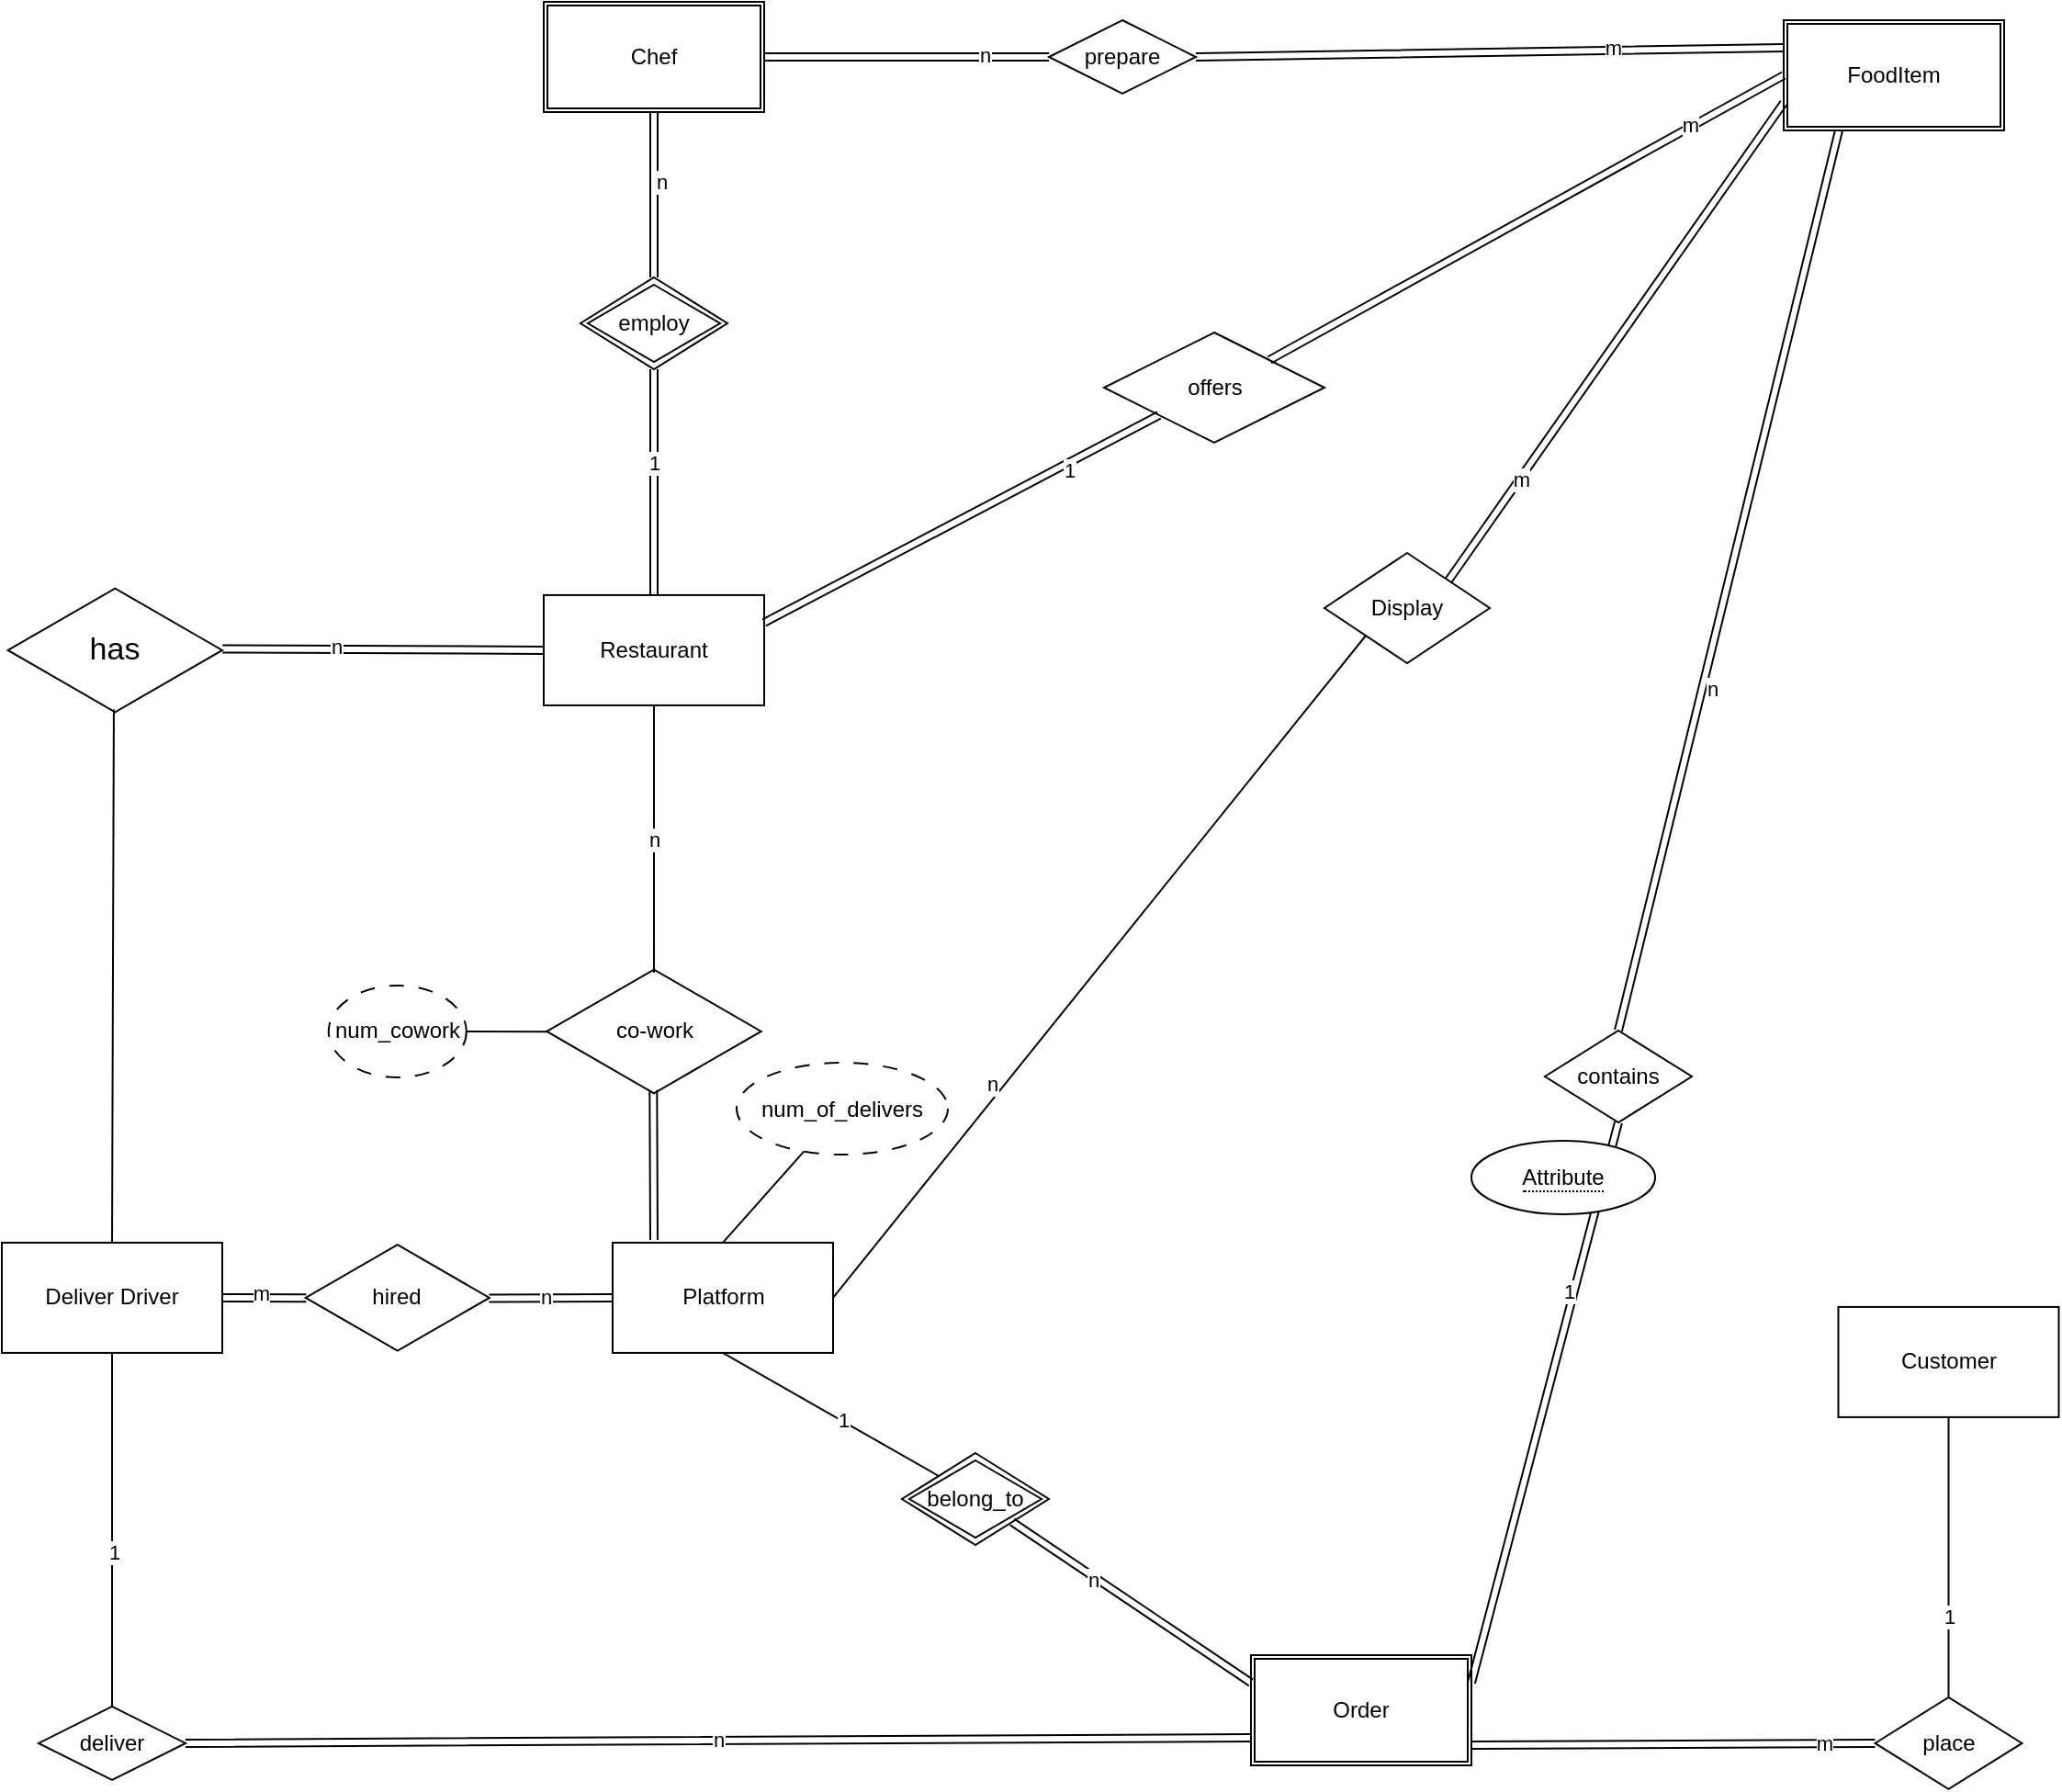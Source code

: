 <mxfile version="26.1.0">
  <diagram name="第 1 页" id="MMufTPd5Sj8PvxqMtKRT">
    <mxGraphModel dx="274" dy="159" grid="1" gridSize="10" guides="1" tooltips="1" connect="1" arrows="1" fold="1" page="1" pageScale="1" pageWidth="1654" pageHeight="1169" math="0" shadow="0">
      <root>
        <mxCell id="0" />
        <mxCell id="1" parent="0" />
        <mxCell id="InkfnJQ6Ur_ESFkkAOH5-1" value="Restaurant" style="rounded=0;whiteSpace=wrap;html=1;" vertex="1" parent="1">
          <mxGeometry x="385" y="372.96" width="120" height="60" as="geometry" />
        </mxCell>
        <mxCell id="InkfnJQ6Ur_ESFkkAOH5-16" value="Deliver Driver" style="rounded=0;whiteSpace=wrap;html=1;" vertex="1" parent="1">
          <mxGeometry x="90" y="725.46" width="120" height="60" as="geometry" />
        </mxCell>
        <mxCell id="InkfnJQ6Ur_ESFkkAOH5-27" value="Customer" style="rounded=0;whiteSpace=wrap;html=1;" vertex="1" parent="1">
          <mxGeometry x="1089.74" y="760.46" width="120" height="60" as="geometry" />
        </mxCell>
        <mxCell id="InkfnJQ6Ur_ESFkkAOH5-44" value="Platform" style="rounded=0;whiteSpace=wrap;html=1;" vertex="1" parent="1">
          <mxGeometry x="422.5" y="725.46" width="120" height="60" as="geometry" />
        </mxCell>
        <mxCell id="InkfnJQ6Ur_ESFkkAOH5-51" value="num_of_delivers" style="ellipse;whiteSpace=wrap;html=1;dashed=1;dashPattern=8 8;" vertex="1" parent="1">
          <mxGeometry x="490" y="627.52" width="115" height="50" as="geometry" />
        </mxCell>
        <mxCell id="InkfnJQ6Ur_ESFkkAOH5-52" value="" style="endArrow=none;html=1;rounded=0;entryX=0.5;entryY=0;entryDx=0;entryDy=0;" edge="1" parent="1" source="InkfnJQ6Ur_ESFkkAOH5-51" target="InkfnJQ6Ur_ESFkkAOH5-44">
          <mxGeometry width="50" height="50" relative="1" as="geometry">
            <mxPoint x="395" y="835.46" as="sourcePoint" />
            <mxPoint x="445" y="785.46" as="targetPoint" />
          </mxGeometry>
        </mxCell>
        <mxCell id="InkfnJQ6Ur_ESFkkAOH5-53" value="Order" style="shape=ext;double=1;rounded=0;whiteSpace=wrap;html=1;" vertex="1" parent="1">
          <mxGeometry x="770" y="950" width="120" height="60" as="geometry" />
        </mxCell>
        <mxCell id="InkfnJQ6Ur_ESFkkAOH5-61" value="Chef" style="shape=ext;double=1;rounded=0;whiteSpace=wrap;html=1;" vertex="1" parent="1">
          <mxGeometry x="385" y="50.0" width="120" height="60" as="geometry" />
        </mxCell>
        <mxCell id="InkfnJQ6Ur_ESFkkAOH5-70" value="&lt;font style=&quot;font-size: 17px;&quot;&gt;has&lt;/font&gt;" style="html=1;whiteSpace=wrap;aspect=fixed;shape=isoRectangle;" vertex="1" parent="1">
          <mxGeometry x="93.33" y="367.96" width="116.67" height="70" as="geometry" />
        </mxCell>
        <mxCell id="InkfnJQ6Ur_ESFkkAOH5-71" value="" style="endArrow=none;html=1;rounded=0;exitX=0.494;exitY=0.962;exitDx=0;exitDy=0;exitPerimeter=0;entryX=0.5;entryY=0;entryDx=0;entryDy=0;" edge="1" parent="1" source="InkfnJQ6Ur_ESFkkAOH5-70" target="InkfnJQ6Ur_ESFkkAOH5-16">
          <mxGeometry width="50" height="50" relative="1" as="geometry">
            <mxPoint x="830" y="585.46" as="sourcePoint" />
            <mxPoint x="880" y="535.46" as="targetPoint" />
          </mxGeometry>
        </mxCell>
        <mxCell id="InkfnJQ6Ur_ESFkkAOH5-73" value="hired" style="html=1;whiteSpace=wrap;aspect=fixed;shape=isoRectangle;" vertex="1" parent="1">
          <mxGeometry x="255.41" y="725.46" width="100" height="60" as="geometry" />
        </mxCell>
        <mxCell id="InkfnJQ6Ur_ESFkkAOH5-74" value="" style="endArrow=none;html=1;rounded=0;shape=link;entryX=1;entryY=0.5;entryDx=0;entryDy=0;exitX=0.003;exitY=0.503;exitDx=0;exitDy=0;exitPerimeter=0;" edge="1" parent="1" source="InkfnJQ6Ur_ESFkkAOH5-73" target="InkfnJQ6Ur_ESFkkAOH5-16">
          <mxGeometry width="50" height="50" relative="1" as="geometry">
            <mxPoint x="256" y="753" as="sourcePoint" />
            <mxPoint x="140" y="780" as="targetPoint" />
          </mxGeometry>
        </mxCell>
        <mxCell id="InkfnJQ6Ur_ESFkkAOH5-75" value="m" style="edgeLabel;html=1;align=center;verticalAlign=middle;resizable=0;points=[];" vertex="1" connectable="0" parent="InkfnJQ6Ur_ESFkkAOH5-74">
          <mxGeometry x="0.089" y="-3" relative="1" as="geometry">
            <mxPoint as="offset" />
          </mxGeometry>
        </mxCell>
        <mxCell id="InkfnJQ6Ur_ESFkkAOH5-76" value="" style="endArrow=none;html=1;rounded=0;exitX=0;exitY=0.5;exitDx=0;exitDy=0;shape=link;entryX=0.998;entryY=0.504;entryDx=0;entryDy=0;entryPerimeter=0;" edge="1" parent="1" source="InkfnJQ6Ur_ESFkkAOH5-44" target="InkfnJQ6Ur_ESFkkAOH5-73">
          <mxGeometry width="50" height="50" relative="1" as="geometry">
            <mxPoint x="770" y="705.46" as="sourcePoint" />
            <mxPoint x="91" y="908" as="targetPoint" />
          </mxGeometry>
        </mxCell>
        <mxCell id="InkfnJQ6Ur_ESFkkAOH5-77" value="n" style="edgeLabel;html=1;align=center;verticalAlign=middle;resizable=0;points=[];" vertex="1" connectable="0" parent="InkfnJQ6Ur_ESFkkAOH5-76">
          <mxGeometry x="0.106" y="-1" relative="1" as="geometry">
            <mxPoint as="offset" />
          </mxGeometry>
        </mxCell>
        <mxCell id="InkfnJQ6Ur_ESFkkAOH5-78" value="FoodItem&lt;span style=&quot;caret-color: rgba(0, 0, 0, 0); color: rgba(0, 0, 0, 0); font-family: monospace; font-size: 0px; text-align: start; white-space: nowrap;&quot;&gt;%3CmxGraphModel%3E%3Croot%3E%3CmxCell%20id%3D%220%22%2F%3E%3CmxCell%20id%3D%221%22%20parent%3D%220%22%2F%3E%3CmxCell%20id%3D%222%22%20value%3D%22Platform%22%20style%3D%22rounded%3D0%3BwhiteSpace%3Dwrap%3Bhtml%3D1%3B%22%20vertex%3D%221%22%20parent%3D%221%22%3E%3CmxGeometry%20x%3D%22152.5%22%20y%3D%22382.5%22%20width%3D%22120%22%20height%3D%2260%22%20as%3D%22geometry%22%2F%3E%3C%2FmxCell%3E%3CmxCell%20id%3D%223%22%20value%3D%22%26lt%3Bu%26gt%3Bplatform_id%26lt%3B%2Fu%26gt%3B%22%20style%3D%22ellipse%3BwhiteSpace%3Dwrap%3Bhtml%3D1%3B%22%20vertex%3D%221%22%20parent%3D%221%22%3E%3CmxGeometry%20x%3D%22265%22%20y%3D%22297.5%22%20width%3D%2275%22%20height%3D%2250%22%20as%3D%22geometry%22%2F%3E%3C%2FmxCell%3E%3CmxCell%20id%3D%224%22%20value%3D%22%22%20style%3D%22endArrow%3Dnone%3Bhtml%3D1%3Brounded%3D0%3BentryX%3D0.5%3BentryY%3D1%3BentryDx%3D0%3BentryDy%3D0%3BexitX%3D0.75%3BexitY%3D0%3BexitDx%3D0%3BexitDy%3D0%3B%22%20edge%3D%221%22%20source%3D%222%22%20target%3D%223%22%20parent%3D%221%22%3E%3CmxGeometry%20width%3D%2250%22%20height%3D%2250%22%20relative%3D%221%22%20as%3D%22geometry%22%3E%3CmxPoint%20x%3D%22135%22%20y%3D%22392.5%22%20as%3D%22sourcePoint%22%2F%3E%3CmxPoint%20x%3D%22275%22%20y%3D%22432.5%22%20as%3D%22targetPoint%22%2F%3E%3C%2FmxGeometry%3E%3C%2FmxCell%3E%3CmxCell%20id%3D%225%22%20value%3D%22name%22%20style%3D%22ellipse%3BwhiteSpace%3Dwrap%3Bhtml%3D1%3B%22%20vertex%3D%221%22%20parent%3D%221%22%3E%3CmxGeometry%20x%3D%2292.5%22%20y%3D%22297.5%22%20width%3D%2275%22%20height%3D%2250%22%20as%3D%22geometry%22%2F%3E%3C%2FmxCell%3E%3CmxCell%20id%3D%226%22%20value%3D%22website%22%20style%3D%22ellipse%3BwhiteSpace%3Dwrap%3Bhtml%3D1%3B%22%20vertex%3D%221%22%20parent%3D%221%22%3E%3CmxGeometry%20x%3D%22175%22%20y%3D%22297.5%22%20width%3D%2275%22%20height%3D%2250%22%20as%3D%22geometry%22%2F%3E%3C%2FmxCell%3E%3CmxCell%20id%3D%227%22%20value%3D%22%22%20style%3D%22endArrow%3Dnone%3Bhtml%3D1%3Brounded%3D0%3BentryX%3D0.5%3BentryY%3D1%3BentryDx%3D0%3BentryDy%3D0%3BexitX%3D0.333%3BexitY%3D0%3BexitDx%3D0%3BexitDy%3D0%3BexitPerimeter%3D0%3B%22%20edge%3D%221%22%20source%3D%222%22%20target%3D%225%22%20parent%3D%221%22%3E%3CmxGeometry%20width%3D%2250%22%20height%3D%2250%22%20relative%3D%221%22%20as%3D%22geometry%22%3E%3CmxPoint%20x%3D%22175%22%20y%3D%22402.5%22%20as%3D%22sourcePoint%22%2F%3E%3CmxPoint%20x%3D%22225%22%20y%3D%22352.5%22%20as%3D%22targetPoint%22%2F%3E%3C%2FmxGeometry%3E%3C%2FmxCell%3E%3CmxCell%20id%3D%228%22%20value%3D%22%22%20style%3D%22endArrow%3Dnone%3Bhtml%3D1%3Brounded%3D0%3BentryX%3D0.5%3BentryY%3D1%3BentryDx%3D0%3BentryDy%3D0%3BexitX%3D0.5%3BexitY%3D0%3BexitDx%3D0%3BexitDy%3D0%3B%22%20edge%3D%221%22%20source%3D%222%22%20target%3D%226%22%20parent%3D%221%22%3E%3CmxGeometry%20width%3D%2250%22%20height%3D%2250%22%20relative%3D%221%22%20as%3D%22geometry%22%3E%3CmxPoint%20x%3D%22175%22%20y%3D%22403.5%22%20as%3D%22sourcePoint%22%2F%3E%3CmxPoint%20x%3D%22205.983%22%20y%3D%22326.178%22%20as%3D%22targetPoint%22%2F%3E%3C%2FmxGeometry%3E%3C%2FmxCell%3E%3CmxCell%20id%3D%229%22%20value%3D%22num_of_delivers%22%20style%3D%22ellipse%3BwhiteSpace%3Dwrap%3Bhtml%3D1%3B%22%20vertex%3D%221%22%20parent%3D%221%22%3E%3CmxGeometry%20y%3D%22387.5%22%20width%3D%22115%22%20height%3D%2250%22%20as%3D%22geometry%22%2F%3E%3C%2FmxCell%3E%3CmxCell%20id%3D%2210%22%20value%3D%22%22%20style%3D%22endArrow%3Dnone%3Bhtml%3D1%3Brounded%3D0%3BentryX%3D0%3BentryY%3D0.5%3BentryDx%3D0%3BentryDy%3D0%3B%22%20edge%3D%221%22%20source%3D%229%22%20target%3D%222%22%20parent%3D%221%22%3E%3CmxGeometry%20width%3D%2250%22%20height%3D%2250%22%20relative%3D%221%22%20as%3D%22geometry%22%3E%3CmxPoint%20x%3D%22125%22%20y%3D%22492.5%22%20as%3D%22sourcePoint%22%2F%3E%3CmxPoint%20x%3D%22175%22%20y%3D%22442.5%22%20as%3D%22targetPoint%22%2F%3E%3C%2FmxGeometry%3E%3C%2FmxCell%3E%3C%2Froot%3E%3C%2FmxGraphModel%3E&lt;/span&gt;" style="shape=ext;double=1;rounded=0;whiteSpace=wrap;html=1;" vertex="1" parent="1">
          <mxGeometry x="1060.0" y="60.0" width="120" height="60" as="geometry" />
        </mxCell>
        <mxCell id="InkfnJQ6Ur_ESFkkAOH5-97" value="co-work" style="html=1;whiteSpace=wrap;aspect=fixed;shape=isoRectangle;" vertex="1" parent="1">
          <mxGeometry x="386.67" y="575.46" width="116.67" height="70" as="geometry" />
        </mxCell>
        <mxCell id="InkfnJQ6Ur_ESFkkAOH5-98" value="n" style="endArrow=none;html=1;rounded=0;exitX=0.5;exitY=1;exitDx=0;exitDy=0;entryX=0.5;entryY=0.044;entryDx=0;entryDy=0;entryPerimeter=0;" edge="1" parent="1" source="InkfnJQ6Ur_ESFkkAOH5-1" target="InkfnJQ6Ur_ESFkkAOH5-97">
          <mxGeometry width="50" height="50" relative="1" as="geometry">
            <mxPoint x="660" y="657.96" as="sourcePoint" />
            <mxPoint x="710" y="607.96" as="targetPoint" />
          </mxGeometry>
        </mxCell>
        <mxCell id="InkfnJQ6Ur_ESFkkAOH5-99" value="" style="endArrow=none;html=1;rounded=0;shape=link;entryX=0.497;entryY=0.956;entryDx=0;entryDy=0;entryPerimeter=0;" edge="1" parent="1" target="InkfnJQ6Ur_ESFkkAOH5-97">
          <mxGeometry width="50" height="50" relative="1" as="geometry">
            <mxPoint x="445" y="724" as="sourcePoint" />
            <mxPoint x="445" y="650" as="targetPoint" />
          </mxGeometry>
        </mxCell>
        <mxCell id="InkfnJQ6Ur_ESFkkAOH5-101" value="num_cowork" style="ellipse;whiteSpace=wrap;html=1;dashed=1;dashPattern=8 8;" vertex="1" parent="1">
          <mxGeometry x="267.91" y="585.46" width="75" height="50" as="geometry" />
        </mxCell>
        <mxCell id="InkfnJQ6Ur_ESFkkAOH5-102" value="" style="endArrow=none;html=1;rounded=0;entryX=1;entryY=0.5;entryDx=0;entryDy=0;exitX=0;exitY=0.503;exitDx=0;exitDy=0;exitPerimeter=0;" edge="1" parent="1" source="InkfnJQ6Ur_ESFkkAOH5-97" target="InkfnJQ6Ur_ESFkkAOH5-101">
          <mxGeometry width="50" height="50" relative="1" as="geometry">
            <mxPoint x="266" y="674.96" as="sourcePoint" />
            <mxPoint x="820" y="627.96" as="targetPoint" />
          </mxGeometry>
        </mxCell>
        <mxCell id="InkfnJQ6Ur_ESFkkAOH5-107" value="belong_to" style="rhombus;double=1;whiteSpace=wrap;html=1;" vertex="1" parent="1">
          <mxGeometry x="580" y="840" width="80" height="50" as="geometry" />
        </mxCell>
        <mxCell id="InkfnJQ6Ur_ESFkkAOH5-108" value="" style="endArrow=none;html=1;rounded=0;exitX=0;exitY=0;exitDx=0;exitDy=0;entryX=0.5;entryY=1;entryDx=0;entryDy=0;" edge="1" parent="1" source="InkfnJQ6Ur_ESFkkAOH5-107" target="InkfnJQ6Ur_ESFkkAOH5-44">
          <mxGeometry width="50" height="50" relative="1" as="geometry">
            <mxPoint x="640" y="865.46" as="sourcePoint" />
            <mxPoint x="690" y="815.46" as="targetPoint" />
          </mxGeometry>
        </mxCell>
        <mxCell id="InkfnJQ6Ur_ESFkkAOH5-109" value="1" style="edgeLabel;html=1;align=center;verticalAlign=middle;resizable=0;points=[];" vertex="1" connectable="0" parent="InkfnJQ6Ur_ESFkkAOH5-108">
          <mxGeometry x="-0.107" y="-1" relative="1" as="geometry">
            <mxPoint as="offset" />
          </mxGeometry>
        </mxCell>
        <mxCell id="InkfnJQ6Ur_ESFkkAOH5-110" value="" style="endArrow=none;html=1;rounded=0;exitX=1;exitY=1;exitDx=0;exitDy=0;entryX=0;entryY=0.25;entryDx=0;entryDy=0;shape=link;" edge="1" parent="1" source="InkfnJQ6Ur_ESFkkAOH5-107" target="InkfnJQ6Ur_ESFkkAOH5-53">
          <mxGeometry width="50" height="50" relative="1" as="geometry">
            <mxPoint x="600" y="867.96" as="sourcePoint" />
            <mxPoint x="650" y="817.96" as="targetPoint" />
          </mxGeometry>
        </mxCell>
        <mxCell id="InkfnJQ6Ur_ESFkkAOH5-111" value="n" style="edgeLabel;html=1;align=center;verticalAlign=middle;resizable=0;points=[];" vertex="1" connectable="0" parent="InkfnJQ6Ur_ESFkkAOH5-110">
          <mxGeometry x="-0.312" y="-1" relative="1" as="geometry">
            <mxPoint as="offset" />
          </mxGeometry>
        </mxCell>
        <mxCell id="InkfnJQ6Ur_ESFkkAOH5-112" value="offers" style="rhombus;&#xa;whiteSpace=wrap;html=1;" vertex="1" parent="1">
          <mxGeometry x="690" y="230.0" width="120" height="60" as="geometry" />
        </mxCell>
        <mxCell id="InkfnJQ6Ur_ESFkkAOH5-113" value="" style="endArrow=none;html=1;rounded=0;exitX=1;exitY=0.25;exitDx=0;exitDy=0;entryX=0;entryY=1;entryDx=0;entryDy=0;shape=link;" edge="1" parent="1" source="InkfnJQ6Ur_ESFkkAOH5-1" target="InkfnJQ6Ur_ESFkkAOH5-112">
          <mxGeometry width="50" height="50" relative="1" as="geometry">
            <mxPoint x="800" y="407.96" as="sourcePoint" />
            <mxPoint x="750" y="157.96" as="targetPoint" />
          </mxGeometry>
        </mxCell>
        <mxCell id="InkfnJQ6Ur_ESFkkAOH5-114" value="1" style="edgeLabel;html=1;align=center;verticalAlign=middle;resizable=0;points=[];" vertex="1" connectable="0" parent="InkfnJQ6Ur_ESFkkAOH5-113">
          <mxGeometry x="0.529" y="-4" relative="1" as="geometry">
            <mxPoint as="offset" />
          </mxGeometry>
        </mxCell>
        <mxCell id="InkfnJQ6Ur_ESFkkAOH5-115" value="" style="endArrow=none;html=1;rounded=0;exitX=1;exitY=0;exitDx=0;exitDy=0;entryX=0;entryY=0.5;entryDx=0;entryDy=0;shape=link;" edge="1" parent="1" source="InkfnJQ6Ur_ESFkkAOH5-112" target="InkfnJQ6Ur_ESFkkAOH5-78">
          <mxGeometry width="50" height="50" relative="1" as="geometry">
            <mxPoint x="1269.28" y="270.46" as="sourcePoint" />
            <mxPoint x="1276.78" y="60.46" as="targetPoint" />
          </mxGeometry>
        </mxCell>
        <mxCell id="InkfnJQ6Ur_ESFkkAOH5-116" value="m" style="edgeLabel;html=1;align=center;verticalAlign=middle;resizable=0;points=[];" vertex="1" connectable="0" parent="InkfnJQ6Ur_ESFkkAOH5-115">
          <mxGeometry x="0.637" y="1" relative="1" as="geometry">
            <mxPoint as="offset" />
          </mxGeometry>
        </mxCell>
        <mxCell id="InkfnJQ6Ur_ESFkkAOH5-117" value="contains" style="rhombus;whiteSpace=wrap;html=1;" vertex="1" parent="1">
          <mxGeometry x="930" y="610" width="80" height="50" as="geometry" />
        </mxCell>
        <mxCell id="InkfnJQ6Ur_ESFkkAOH5-118" value="" style="endArrow=none;html=1;rounded=0;exitX=1;exitY=0.25;exitDx=0;exitDy=0;entryX=0.5;entryY=1;entryDx=0;entryDy=0;shape=link;" edge="1" parent="1" source="InkfnJQ6Ur_ESFkkAOH5-53" target="InkfnJQ6Ur_ESFkkAOH5-117">
          <mxGeometry width="50" height="50" relative="1" as="geometry">
            <mxPoint x="1260" y="787.96" as="sourcePoint" />
            <mxPoint x="1310" y="737.96" as="targetPoint" />
          </mxGeometry>
        </mxCell>
        <mxCell id="InkfnJQ6Ur_ESFkkAOH5-119" value="1" style="edgeLabel;html=1;align=center;verticalAlign=middle;resizable=0;points=[];" vertex="1" connectable="0" parent="InkfnJQ6Ur_ESFkkAOH5-118">
          <mxGeometry x="0.393" y="3" relative="1" as="geometry">
            <mxPoint as="offset" />
          </mxGeometry>
        </mxCell>
        <mxCell id="InkfnJQ6Ur_ESFkkAOH5-120" value="" style="endArrow=none;html=1;rounded=0;exitX=0.25;exitY=1;exitDx=0;exitDy=0;entryX=0.5;entryY=0;entryDx=0;entryDy=0;shape=link;" edge="1" parent="1" source="InkfnJQ6Ur_ESFkkAOH5-78" target="InkfnJQ6Ur_ESFkkAOH5-117">
          <mxGeometry width="50" height="50" relative="1" as="geometry">
            <mxPoint x="1260" y="577.96" as="sourcePoint" />
            <mxPoint x="1310" y="527.96" as="targetPoint" />
          </mxGeometry>
        </mxCell>
        <mxCell id="InkfnJQ6Ur_ESFkkAOH5-121" value="n" style="edgeLabel;html=1;align=center;verticalAlign=middle;resizable=0;points=[];" vertex="1" connectable="0" parent="InkfnJQ6Ur_ESFkkAOH5-120">
          <mxGeometry x="0.233" y="5" relative="1" as="geometry">
            <mxPoint as="offset" />
          </mxGeometry>
        </mxCell>
        <mxCell id="InkfnJQ6Ur_ESFkkAOH5-122" value="employ" style="rhombus;whiteSpace=wrap;html=1;double=1;" vertex="1" parent="1">
          <mxGeometry x="405" y="200" width="80" height="50" as="geometry" />
        </mxCell>
        <mxCell id="InkfnJQ6Ur_ESFkkAOH5-123" value="" style="endArrow=none;html=1;rounded=0;exitX=0.5;exitY=0;exitDx=0;exitDy=0;entryX=0.5;entryY=1;entryDx=0;entryDy=0;shape=link;" edge="1" parent="1" source="InkfnJQ6Ur_ESFkkAOH5-122" target="InkfnJQ6Ur_ESFkkAOH5-61">
          <mxGeometry width="50" height="50" relative="1" as="geometry">
            <mxPoint x="470" y="357.96" as="sourcePoint" />
            <mxPoint x="380" y="187.96" as="targetPoint" />
          </mxGeometry>
        </mxCell>
        <mxCell id="InkfnJQ6Ur_ESFkkAOH5-124" value="n" style="edgeLabel;html=1;align=center;verticalAlign=middle;resizable=0;points=[];" vertex="1" connectable="0" parent="InkfnJQ6Ur_ESFkkAOH5-123">
          <mxGeometry x="0.17" y="-4" relative="1" as="geometry">
            <mxPoint as="offset" />
          </mxGeometry>
        </mxCell>
        <mxCell id="InkfnJQ6Ur_ESFkkAOH5-125" value="" style="endArrow=none;html=1;rounded=0;exitX=0.5;exitY=0;exitDx=0;exitDy=0;entryX=0.5;entryY=1;entryDx=0;entryDy=0;shape=link;" edge="1" parent="1" source="InkfnJQ6Ur_ESFkkAOH5-1" target="InkfnJQ6Ur_ESFkkAOH5-122">
          <mxGeometry width="50" height="50" relative="1" as="geometry">
            <mxPoint x="470" y="357.96" as="sourcePoint" />
            <mxPoint x="520" y="307.96" as="targetPoint" />
          </mxGeometry>
        </mxCell>
        <mxCell id="InkfnJQ6Ur_ESFkkAOH5-126" value="1" style="edgeLabel;html=1;align=center;verticalAlign=middle;resizable=0;points=[];" vertex="1" connectable="0" parent="InkfnJQ6Ur_ESFkkAOH5-125">
          <mxGeometry x="0.181" relative="1" as="geometry">
            <mxPoint as="offset" />
          </mxGeometry>
        </mxCell>
        <mxCell id="InkfnJQ6Ur_ESFkkAOH5-127" value="prepare" style="rhombus;whiteSpace=wrap;html=1;" vertex="1" parent="1">
          <mxGeometry x="660" y="60" width="80" height="40" as="geometry" />
        </mxCell>
        <mxCell id="InkfnJQ6Ur_ESFkkAOH5-128" value="" style="endArrow=none;html=1;rounded=0;exitX=1;exitY=0.5;exitDx=0;exitDy=0;entryX=0;entryY=0.5;entryDx=0;entryDy=0;shape=link;" edge="1" parent="1" source="InkfnJQ6Ur_ESFkkAOH5-61" target="InkfnJQ6Ur_ESFkkAOH5-127">
          <mxGeometry width="50" height="50" relative="1" as="geometry">
            <mxPoint x="620" y="197.96" as="sourcePoint" />
            <mxPoint x="670" y="147.96" as="targetPoint" />
          </mxGeometry>
        </mxCell>
        <mxCell id="InkfnJQ6Ur_ESFkkAOH5-129" value="n" style="edgeLabel;html=1;align=center;verticalAlign=middle;resizable=0;points=[];" vertex="1" connectable="0" parent="InkfnJQ6Ur_ESFkkAOH5-128">
          <mxGeometry x="0.545" y="1" relative="1" as="geometry">
            <mxPoint as="offset" />
          </mxGeometry>
        </mxCell>
        <mxCell id="InkfnJQ6Ur_ESFkkAOH5-130" value="" style="endArrow=none;html=1;rounded=0;exitX=1;exitY=0.5;exitDx=0;exitDy=0;entryX=0;entryY=0.25;entryDx=0;entryDy=0;shape=link;" edge="1" parent="1" source="InkfnJQ6Ur_ESFkkAOH5-127" target="InkfnJQ6Ur_ESFkkAOH5-78">
          <mxGeometry width="50" height="50" relative="1" as="geometry">
            <mxPoint x="850" y="197.96" as="sourcePoint" />
            <mxPoint x="1040" y="197.96" as="targetPoint" />
          </mxGeometry>
        </mxCell>
        <mxCell id="InkfnJQ6Ur_ESFkkAOH5-131" value="m" style="edgeLabel;html=1;align=center;verticalAlign=middle;resizable=0;points=[];" vertex="1" connectable="0" parent="InkfnJQ6Ur_ESFkkAOH5-130">
          <mxGeometry x="0.415" y="2" relative="1" as="geometry">
            <mxPoint as="offset" />
          </mxGeometry>
        </mxCell>
        <mxCell id="InkfnJQ6Ur_ESFkkAOH5-132" value="deliver" style="rhombus;whiteSpace=wrap;html=1;" vertex="1" parent="1">
          <mxGeometry x="110" y="977.96" width="80" height="40" as="geometry" />
        </mxCell>
        <mxCell id="InkfnJQ6Ur_ESFkkAOH5-133" value="" style="endArrow=none;html=1;rounded=0;exitX=0.5;exitY=1;exitDx=0;exitDy=0;entryX=0.5;entryY=0;entryDx=0;entryDy=0;" edge="1" parent="1" source="InkfnJQ6Ur_ESFkkAOH5-16" target="InkfnJQ6Ur_ESFkkAOH5-132">
          <mxGeometry width="50" height="50" relative="1" as="geometry">
            <mxPoint x="1180" y="787.96" as="sourcePoint" />
            <mxPoint x="1230" y="737.96" as="targetPoint" />
          </mxGeometry>
        </mxCell>
        <mxCell id="InkfnJQ6Ur_ESFkkAOH5-134" value="1" style="edgeLabel;html=1;align=center;verticalAlign=middle;resizable=0;points=[];" vertex="1" connectable="0" parent="InkfnJQ6Ur_ESFkkAOH5-133">
          <mxGeometry x="0.123" y="1" relative="1" as="geometry">
            <mxPoint as="offset" />
          </mxGeometry>
        </mxCell>
        <mxCell id="InkfnJQ6Ur_ESFkkAOH5-135" value="" style="endArrow=none;html=1;rounded=0;exitX=0;exitY=0.75;exitDx=0;exitDy=0;shape=link;entryX=1;entryY=0.5;entryDx=0;entryDy=0;" edge="1" parent="1" source="InkfnJQ6Ur_ESFkkAOH5-53" target="InkfnJQ6Ur_ESFkkAOH5-132">
          <mxGeometry width="50" height="50" relative="1" as="geometry">
            <mxPoint x="1137.5" y="897.96" as="sourcePoint" />
            <mxPoint x="1190" y="797.96" as="targetPoint" />
          </mxGeometry>
        </mxCell>
        <mxCell id="InkfnJQ6Ur_ESFkkAOH5-136" value="n" style="edgeLabel;html=1;align=center;verticalAlign=middle;resizable=0;points=[];" vertex="1" connectable="0" parent="InkfnJQ6Ur_ESFkkAOH5-135">
          <mxGeometry x="0.002" y="-1" relative="1" as="geometry">
            <mxPoint as="offset" />
          </mxGeometry>
        </mxCell>
        <mxCell id="InkfnJQ6Ur_ESFkkAOH5-137" value="place" style="rhombus;whiteSpace=wrap;html=1;" vertex="1" parent="1">
          <mxGeometry x="1109.74" y="972.96" width="80" height="50" as="geometry" />
        </mxCell>
        <mxCell id="InkfnJQ6Ur_ESFkkAOH5-138" value="" style="endArrow=none;html=1;rounded=0;exitX=0.5;exitY=0;exitDx=0;exitDy=0;entryX=0.5;entryY=1;entryDx=0;entryDy=0;" edge="1" parent="1" source="InkfnJQ6Ur_ESFkkAOH5-137" target="InkfnJQ6Ur_ESFkkAOH5-27">
          <mxGeometry width="50" height="50" relative="1" as="geometry">
            <mxPoint x="809.74" y="807.96" as="sourcePoint" />
            <mxPoint x="859.74" y="757.96" as="targetPoint" />
          </mxGeometry>
        </mxCell>
        <mxCell id="InkfnJQ6Ur_ESFkkAOH5-139" value="1" style="edgeLabel;html=1;align=center;verticalAlign=middle;resizable=0;points=[];" vertex="1" connectable="0" parent="InkfnJQ6Ur_ESFkkAOH5-138">
          <mxGeometry x="-0.437" relative="1" as="geometry">
            <mxPoint y="-1" as="offset" />
          </mxGeometry>
        </mxCell>
        <mxCell id="InkfnJQ6Ur_ESFkkAOH5-140" value="" style="endArrow=none;html=1;rounded=0;exitX=1;exitY=0.75;exitDx=0;exitDy=0;entryX=0;entryY=0.5;entryDx=0;entryDy=0;shape=link;" edge="1" parent="1" target="InkfnJQ6Ur_ESFkkAOH5-137">
          <mxGeometry width="50" height="50" relative="1" as="geometry">
            <mxPoint x="890.0" y="998.98" as="sourcePoint" />
            <mxPoint x="1257.49" y="996.94" as="targetPoint" />
          </mxGeometry>
        </mxCell>
        <mxCell id="InkfnJQ6Ur_ESFkkAOH5-141" value="m" style="edgeLabel;html=1;align=center;verticalAlign=middle;resizable=0;points=[];" vertex="1" connectable="0" parent="InkfnJQ6Ur_ESFkkAOH5-140">
          <mxGeometry x="0.752" relative="1" as="geometry">
            <mxPoint x="-1" as="offset" />
          </mxGeometry>
        </mxCell>
        <mxCell id="InkfnJQ6Ur_ESFkkAOH5-142" value="Display" style="rhombus;whiteSpace=wrap;html=1;" vertex="1" parent="1">
          <mxGeometry x="810" y="350" width="90" height="60" as="geometry" />
        </mxCell>
        <mxCell id="InkfnJQ6Ur_ESFkkAOH5-143" value="" style="endArrow=none;html=1;rounded=0;exitX=1;exitY=0.5;exitDx=0;exitDy=0;entryX=0;entryY=1;entryDx=0;entryDy=0;" edge="1" parent="1" source="InkfnJQ6Ur_ESFkkAOH5-44" target="InkfnJQ6Ur_ESFkkAOH5-142">
          <mxGeometry width="50" height="50" relative="1" as="geometry">
            <mxPoint x="910" y="667.96" as="sourcePoint" />
            <mxPoint x="960" y="617.96" as="targetPoint" />
          </mxGeometry>
        </mxCell>
        <mxCell id="InkfnJQ6Ur_ESFkkAOH5-144" value="n" style="edgeLabel;html=1;align=center;verticalAlign=middle;resizable=0;points=[];" vertex="1" connectable="0" parent="InkfnJQ6Ur_ESFkkAOH5-143">
          <mxGeometry x="-0.371" y="5" relative="1" as="geometry">
            <mxPoint x="-1" as="offset" />
          </mxGeometry>
        </mxCell>
        <mxCell id="InkfnJQ6Ur_ESFkkAOH5-145" value="" style="endArrow=none;html=1;rounded=0;exitX=1;exitY=0;exitDx=0;exitDy=0;entryX=0;entryY=0.75;entryDx=0;entryDy=0;shape=link;" edge="1" parent="1" source="InkfnJQ6Ur_ESFkkAOH5-142" target="InkfnJQ6Ur_ESFkkAOH5-78">
          <mxGeometry width="50" height="50" relative="1" as="geometry">
            <mxPoint x="910" y="487.96" as="sourcePoint" />
            <mxPoint x="1090" y="217.96" as="targetPoint" />
          </mxGeometry>
        </mxCell>
        <mxCell id="InkfnJQ6Ur_ESFkkAOH5-146" value="m" style="edgeLabel;html=1;align=center;verticalAlign=middle;resizable=0;points=[];" vertex="1" connectable="0" parent="InkfnJQ6Ur_ESFkkAOH5-145">
          <mxGeometry x="-0.578" y="-1" relative="1" as="geometry">
            <mxPoint y="-1" as="offset" />
          </mxGeometry>
        </mxCell>
        <mxCell id="InkfnJQ6Ur_ESFkkAOH5-147" value="" style="endArrow=none;html=1;rounded=0;exitX=0;exitY=0.5;exitDx=0;exitDy=0;entryX=1.001;entryY=0.49;entryDx=0;entryDy=0;entryPerimeter=0;shape=link;" edge="1" parent="1" source="InkfnJQ6Ur_ESFkkAOH5-1" target="InkfnJQ6Ur_ESFkkAOH5-70">
          <mxGeometry width="50" height="50" relative="1" as="geometry">
            <mxPoint x="650" y="577.96" as="sourcePoint" />
            <mxPoint x="700" y="527.96" as="targetPoint" />
          </mxGeometry>
        </mxCell>
        <mxCell id="InkfnJQ6Ur_ESFkkAOH5-148" value="n" style="edgeLabel;html=1;align=center;verticalAlign=middle;resizable=0;points=[];" vertex="1" connectable="0" parent="InkfnJQ6Ur_ESFkkAOH5-147">
          <mxGeometry x="0.295" y="-2" relative="1" as="geometry">
            <mxPoint as="offset" />
          </mxGeometry>
        </mxCell>
        <mxCell id="InkfnJQ6Ur_ESFkkAOH5-153" value="&lt;span style=&quot;border-bottom: 1px dotted&quot;&gt;Attribute&lt;/span&gt;" style="ellipse;whiteSpace=wrap;html=1;align=center;" vertex="1" parent="1">
          <mxGeometry x="890" y="670" width="100" height="40" as="geometry" />
        </mxCell>
      </root>
    </mxGraphModel>
  </diagram>
</mxfile>
